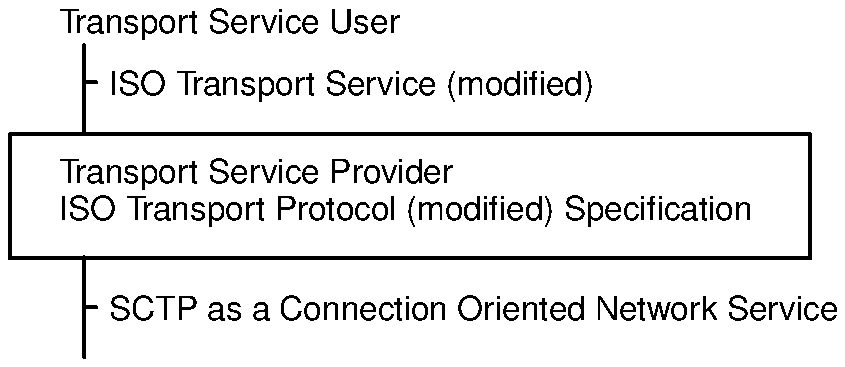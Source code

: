 .PS
.ps 11
line from 1.250,9.688 to 1.250,9.250 thickness 1
line from 1.250,8.625 to 1.250,8.125 thickness 1
line from 1.250,9.500 to 1.312,9.500 thickness 1
line from 1.250,8.375 to 1.312,8.375 thickness 1
box with .sw at (0.88,8.62) width 4.00 height 0.62 thickness 1
.ps
.ps 12
.ft
.ft H
"Transport Service Provider" at 1.125,9.033 ljust
.ft 
.ps 
.ps
.ps 12
.ft
.ft H
"Transport Service User" at 1.125,9.783 ljust
.ft 
.ps 
.ps
.ps 12
.ft
.ft H
"ISO Transport Service (modified)" at 1.375,9.471 ljust
.ft 
.ps 
.ps
.ps 12
.ft
.ft H
"ISO Transport Protocol (modified) Specification" at 1.125,8.846 ljust
.ft 
.ps 
.ps
.ps 12
.ft
.ft H
"SCTP as a Connection Oriented Network Service" at 1.375,8.346 ljust
.ft 
.ps 
.PE
